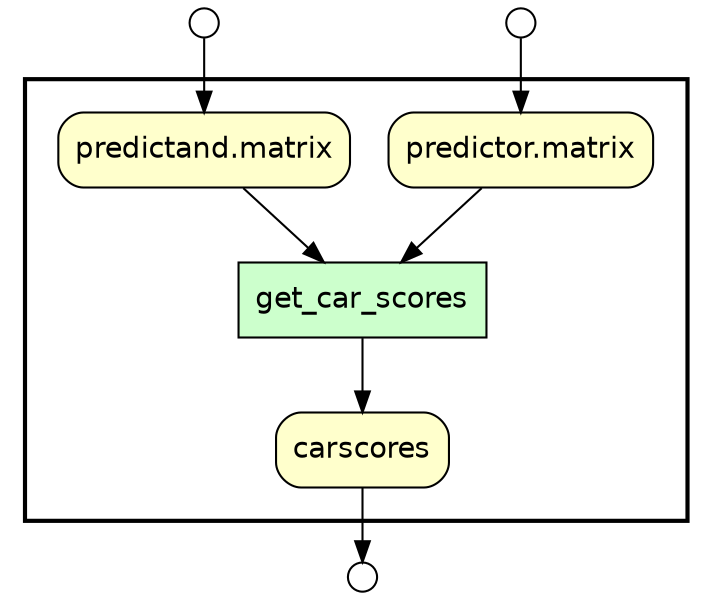 digraph Workflow {
rankdir=TB
fontname=Helvetica; fontsize=18; labelloc=t
label=""
subgraph cluster_workflow_box_outer { label=""; color=black; penwidth=2
subgraph cluster_workflow_box_inner { label=""; penwidth=0
node[shape=box style=filled fillcolor="#CCFFCC" peripheries=1 fontname=Helvetica]
get_car_scores
node[shape=box style="rounded,filled" fillcolor="#FFFFCC" peripheries=1 fontname=Helvetica]
carscores
"predictand.matrix"
"predictor.matrix"
node[shape=box style="rounded,filled" fillcolor="#FCFCFC" peripheries=1 fontname=Helvetica]
get_car_scores -> carscores
"predictand.matrix" -> get_car_scores
"predictor.matrix" -> get_car_scores
}}
node[shape=circle style="rounded,filled" fillcolor="#FFFFFF" peripheries=1 fontname=Helvetica width=0.2]
"predictand.matrix_input_port" [label=""]
"predictor.matrix_input_port" [label=""]
node[shape=circle style="rounded,filled" fillcolor="#FFFFFF" peripheries=1 fontname=Helvetica width=0.2]
carscores_output_port [label=""]
"predictand.matrix_input_port" -> "predictand.matrix"
"predictor.matrix_input_port" -> "predictor.matrix"
carscores -> carscores_output_port
}

